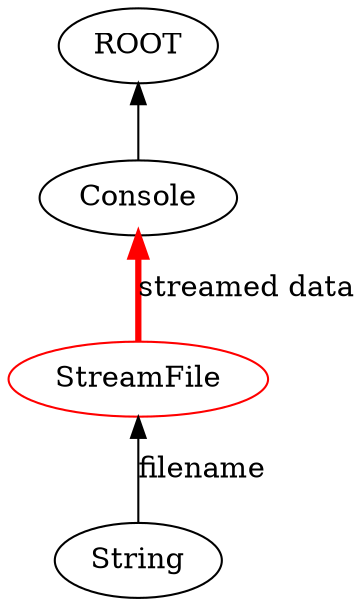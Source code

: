digraph {
    rankdir=BT;
    StreamFile[color=red];
    Console -> ROOT;
    StreamFile -> Console [label="streamed data",color=red,penwidth=3];
    String -> StreamFile [label="filename"];
}

